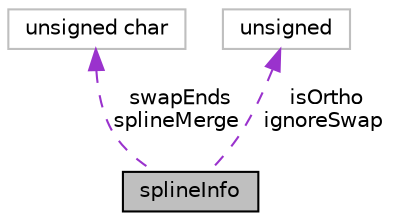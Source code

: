 digraph "splineInfo"
{
  bgcolor="transparent";
  edge [fontname="Helvetica",fontsize="10",labelfontname="Helvetica",labelfontsize="10"];
  node [fontname="Helvetica",fontsize="10",shape=record];
  Node1 [label="splineInfo",height=0.2,width=0.4,color="black", fillcolor="grey75", style="filled", fontcolor="black"];
  Node2 -> Node1 [dir="back",color="darkorchid3",fontsize="10",style="dashed",label=" swapEnds\nsplineMerge" ,fontname="Helvetica"];
  Node2 [label="unsigned char",height=0.2,width=0.4,color="grey75"];
  Node3 -> Node1 [dir="back",color="darkorchid3",fontsize="10",style="dashed",label=" isOrtho\nignoreSwap" ,fontname="Helvetica"];
  Node3 [label="unsigned",height=0.2,width=0.4,color="grey75"];
}

